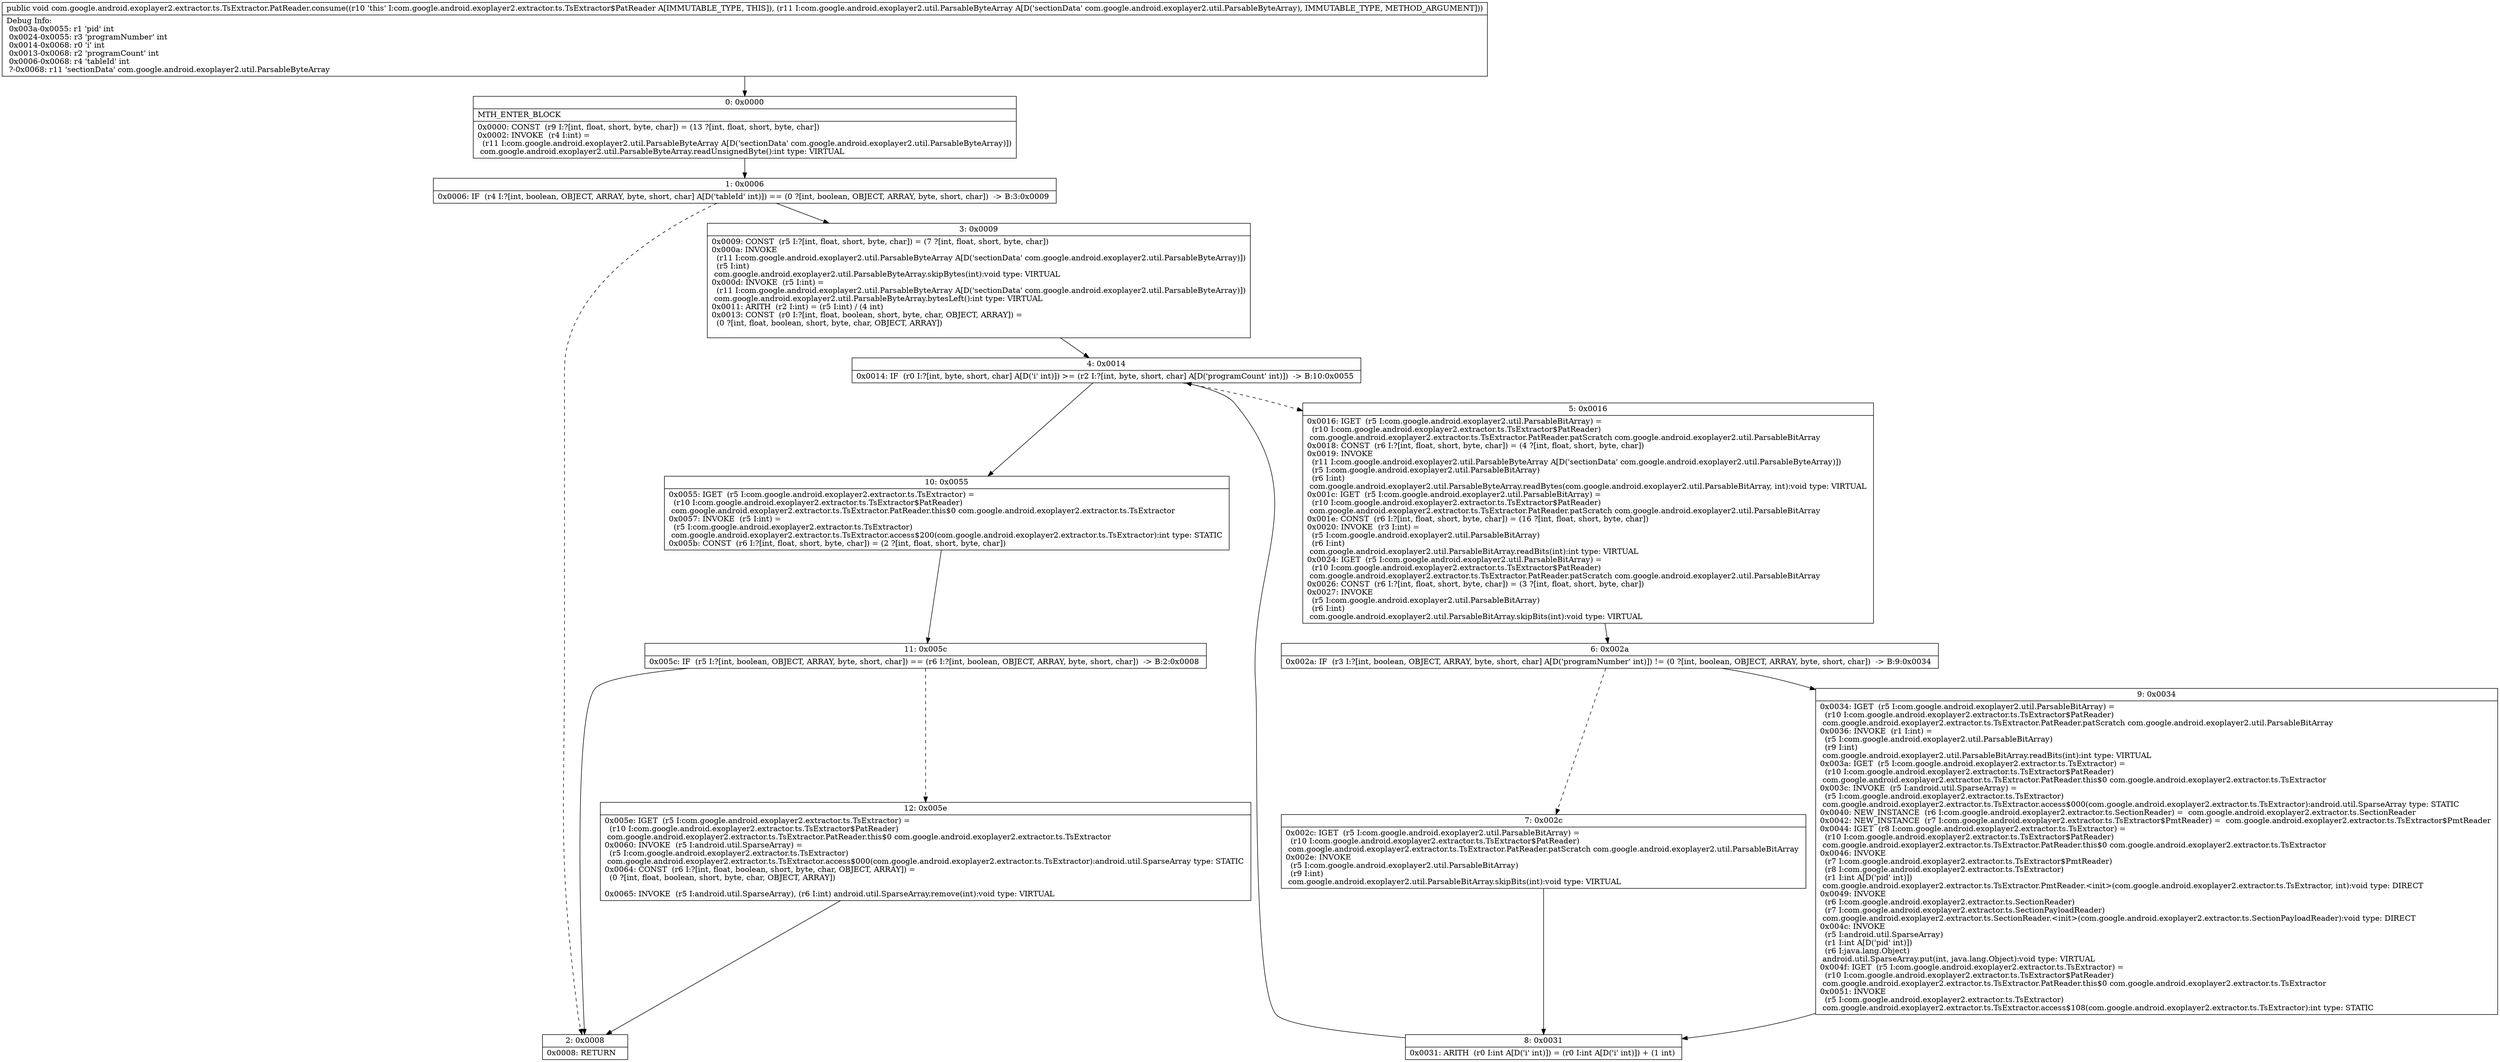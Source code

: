 digraph "CFG forcom.google.android.exoplayer2.extractor.ts.TsExtractor.PatReader.consume(Lcom\/google\/android\/exoplayer2\/util\/ParsableByteArray;)V" {
Node_0 [shape=record,label="{0\:\ 0x0000|MTH_ENTER_BLOCK\l|0x0000: CONST  (r9 I:?[int, float, short, byte, char]) = (13 ?[int, float, short, byte, char]) \l0x0002: INVOKE  (r4 I:int) = \l  (r11 I:com.google.android.exoplayer2.util.ParsableByteArray A[D('sectionData' com.google.android.exoplayer2.util.ParsableByteArray)])\l com.google.android.exoplayer2.util.ParsableByteArray.readUnsignedByte():int type: VIRTUAL \l}"];
Node_1 [shape=record,label="{1\:\ 0x0006|0x0006: IF  (r4 I:?[int, boolean, OBJECT, ARRAY, byte, short, char] A[D('tableId' int)]) == (0 ?[int, boolean, OBJECT, ARRAY, byte, short, char])  \-\> B:3:0x0009 \l}"];
Node_2 [shape=record,label="{2\:\ 0x0008|0x0008: RETURN   \l}"];
Node_3 [shape=record,label="{3\:\ 0x0009|0x0009: CONST  (r5 I:?[int, float, short, byte, char]) = (7 ?[int, float, short, byte, char]) \l0x000a: INVOKE  \l  (r11 I:com.google.android.exoplayer2.util.ParsableByteArray A[D('sectionData' com.google.android.exoplayer2.util.ParsableByteArray)])\l  (r5 I:int)\l com.google.android.exoplayer2.util.ParsableByteArray.skipBytes(int):void type: VIRTUAL \l0x000d: INVOKE  (r5 I:int) = \l  (r11 I:com.google.android.exoplayer2.util.ParsableByteArray A[D('sectionData' com.google.android.exoplayer2.util.ParsableByteArray)])\l com.google.android.exoplayer2.util.ParsableByteArray.bytesLeft():int type: VIRTUAL \l0x0011: ARITH  (r2 I:int) = (r5 I:int) \/ (4 int) \l0x0013: CONST  (r0 I:?[int, float, boolean, short, byte, char, OBJECT, ARRAY]) = \l  (0 ?[int, float, boolean, short, byte, char, OBJECT, ARRAY])\l \l}"];
Node_4 [shape=record,label="{4\:\ 0x0014|0x0014: IF  (r0 I:?[int, byte, short, char] A[D('i' int)]) \>= (r2 I:?[int, byte, short, char] A[D('programCount' int)])  \-\> B:10:0x0055 \l}"];
Node_5 [shape=record,label="{5\:\ 0x0016|0x0016: IGET  (r5 I:com.google.android.exoplayer2.util.ParsableBitArray) = \l  (r10 I:com.google.android.exoplayer2.extractor.ts.TsExtractor$PatReader)\l com.google.android.exoplayer2.extractor.ts.TsExtractor.PatReader.patScratch com.google.android.exoplayer2.util.ParsableBitArray \l0x0018: CONST  (r6 I:?[int, float, short, byte, char]) = (4 ?[int, float, short, byte, char]) \l0x0019: INVOKE  \l  (r11 I:com.google.android.exoplayer2.util.ParsableByteArray A[D('sectionData' com.google.android.exoplayer2.util.ParsableByteArray)])\l  (r5 I:com.google.android.exoplayer2.util.ParsableBitArray)\l  (r6 I:int)\l com.google.android.exoplayer2.util.ParsableByteArray.readBytes(com.google.android.exoplayer2.util.ParsableBitArray, int):void type: VIRTUAL \l0x001c: IGET  (r5 I:com.google.android.exoplayer2.util.ParsableBitArray) = \l  (r10 I:com.google.android.exoplayer2.extractor.ts.TsExtractor$PatReader)\l com.google.android.exoplayer2.extractor.ts.TsExtractor.PatReader.patScratch com.google.android.exoplayer2.util.ParsableBitArray \l0x001e: CONST  (r6 I:?[int, float, short, byte, char]) = (16 ?[int, float, short, byte, char]) \l0x0020: INVOKE  (r3 I:int) = \l  (r5 I:com.google.android.exoplayer2.util.ParsableBitArray)\l  (r6 I:int)\l com.google.android.exoplayer2.util.ParsableBitArray.readBits(int):int type: VIRTUAL \l0x0024: IGET  (r5 I:com.google.android.exoplayer2.util.ParsableBitArray) = \l  (r10 I:com.google.android.exoplayer2.extractor.ts.TsExtractor$PatReader)\l com.google.android.exoplayer2.extractor.ts.TsExtractor.PatReader.patScratch com.google.android.exoplayer2.util.ParsableBitArray \l0x0026: CONST  (r6 I:?[int, float, short, byte, char]) = (3 ?[int, float, short, byte, char]) \l0x0027: INVOKE  \l  (r5 I:com.google.android.exoplayer2.util.ParsableBitArray)\l  (r6 I:int)\l com.google.android.exoplayer2.util.ParsableBitArray.skipBits(int):void type: VIRTUAL \l}"];
Node_6 [shape=record,label="{6\:\ 0x002a|0x002a: IF  (r3 I:?[int, boolean, OBJECT, ARRAY, byte, short, char] A[D('programNumber' int)]) != (0 ?[int, boolean, OBJECT, ARRAY, byte, short, char])  \-\> B:9:0x0034 \l}"];
Node_7 [shape=record,label="{7\:\ 0x002c|0x002c: IGET  (r5 I:com.google.android.exoplayer2.util.ParsableBitArray) = \l  (r10 I:com.google.android.exoplayer2.extractor.ts.TsExtractor$PatReader)\l com.google.android.exoplayer2.extractor.ts.TsExtractor.PatReader.patScratch com.google.android.exoplayer2.util.ParsableBitArray \l0x002e: INVOKE  \l  (r5 I:com.google.android.exoplayer2.util.ParsableBitArray)\l  (r9 I:int)\l com.google.android.exoplayer2.util.ParsableBitArray.skipBits(int):void type: VIRTUAL \l}"];
Node_8 [shape=record,label="{8\:\ 0x0031|0x0031: ARITH  (r0 I:int A[D('i' int)]) = (r0 I:int A[D('i' int)]) + (1 int) \l}"];
Node_9 [shape=record,label="{9\:\ 0x0034|0x0034: IGET  (r5 I:com.google.android.exoplayer2.util.ParsableBitArray) = \l  (r10 I:com.google.android.exoplayer2.extractor.ts.TsExtractor$PatReader)\l com.google.android.exoplayer2.extractor.ts.TsExtractor.PatReader.patScratch com.google.android.exoplayer2.util.ParsableBitArray \l0x0036: INVOKE  (r1 I:int) = \l  (r5 I:com.google.android.exoplayer2.util.ParsableBitArray)\l  (r9 I:int)\l com.google.android.exoplayer2.util.ParsableBitArray.readBits(int):int type: VIRTUAL \l0x003a: IGET  (r5 I:com.google.android.exoplayer2.extractor.ts.TsExtractor) = \l  (r10 I:com.google.android.exoplayer2.extractor.ts.TsExtractor$PatReader)\l com.google.android.exoplayer2.extractor.ts.TsExtractor.PatReader.this$0 com.google.android.exoplayer2.extractor.ts.TsExtractor \l0x003c: INVOKE  (r5 I:android.util.SparseArray) = \l  (r5 I:com.google.android.exoplayer2.extractor.ts.TsExtractor)\l com.google.android.exoplayer2.extractor.ts.TsExtractor.access$000(com.google.android.exoplayer2.extractor.ts.TsExtractor):android.util.SparseArray type: STATIC \l0x0040: NEW_INSTANCE  (r6 I:com.google.android.exoplayer2.extractor.ts.SectionReader) =  com.google.android.exoplayer2.extractor.ts.SectionReader \l0x0042: NEW_INSTANCE  (r7 I:com.google.android.exoplayer2.extractor.ts.TsExtractor$PmtReader) =  com.google.android.exoplayer2.extractor.ts.TsExtractor$PmtReader \l0x0044: IGET  (r8 I:com.google.android.exoplayer2.extractor.ts.TsExtractor) = \l  (r10 I:com.google.android.exoplayer2.extractor.ts.TsExtractor$PatReader)\l com.google.android.exoplayer2.extractor.ts.TsExtractor.PatReader.this$0 com.google.android.exoplayer2.extractor.ts.TsExtractor \l0x0046: INVOKE  \l  (r7 I:com.google.android.exoplayer2.extractor.ts.TsExtractor$PmtReader)\l  (r8 I:com.google.android.exoplayer2.extractor.ts.TsExtractor)\l  (r1 I:int A[D('pid' int)])\l com.google.android.exoplayer2.extractor.ts.TsExtractor.PmtReader.\<init\>(com.google.android.exoplayer2.extractor.ts.TsExtractor, int):void type: DIRECT \l0x0049: INVOKE  \l  (r6 I:com.google.android.exoplayer2.extractor.ts.SectionReader)\l  (r7 I:com.google.android.exoplayer2.extractor.ts.SectionPayloadReader)\l com.google.android.exoplayer2.extractor.ts.SectionReader.\<init\>(com.google.android.exoplayer2.extractor.ts.SectionPayloadReader):void type: DIRECT \l0x004c: INVOKE  \l  (r5 I:android.util.SparseArray)\l  (r1 I:int A[D('pid' int)])\l  (r6 I:java.lang.Object)\l android.util.SparseArray.put(int, java.lang.Object):void type: VIRTUAL \l0x004f: IGET  (r5 I:com.google.android.exoplayer2.extractor.ts.TsExtractor) = \l  (r10 I:com.google.android.exoplayer2.extractor.ts.TsExtractor$PatReader)\l com.google.android.exoplayer2.extractor.ts.TsExtractor.PatReader.this$0 com.google.android.exoplayer2.extractor.ts.TsExtractor \l0x0051: INVOKE  \l  (r5 I:com.google.android.exoplayer2.extractor.ts.TsExtractor)\l com.google.android.exoplayer2.extractor.ts.TsExtractor.access$108(com.google.android.exoplayer2.extractor.ts.TsExtractor):int type: STATIC \l}"];
Node_10 [shape=record,label="{10\:\ 0x0055|0x0055: IGET  (r5 I:com.google.android.exoplayer2.extractor.ts.TsExtractor) = \l  (r10 I:com.google.android.exoplayer2.extractor.ts.TsExtractor$PatReader)\l com.google.android.exoplayer2.extractor.ts.TsExtractor.PatReader.this$0 com.google.android.exoplayer2.extractor.ts.TsExtractor \l0x0057: INVOKE  (r5 I:int) = \l  (r5 I:com.google.android.exoplayer2.extractor.ts.TsExtractor)\l com.google.android.exoplayer2.extractor.ts.TsExtractor.access$200(com.google.android.exoplayer2.extractor.ts.TsExtractor):int type: STATIC \l0x005b: CONST  (r6 I:?[int, float, short, byte, char]) = (2 ?[int, float, short, byte, char]) \l}"];
Node_11 [shape=record,label="{11\:\ 0x005c|0x005c: IF  (r5 I:?[int, boolean, OBJECT, ARRAY, byte, short, char]) == (r6 I:?[int, boolean, OBJECT, ARRAY, byte, short, char])  \-\> B:2:0x0008 \l}"];
Node_12 [shape=record,label="{12\:\ 0x005e|0x005e: IGET  (r5 I:com.google.android.exoplayer2.extractor.ts.TsExtractor) = \l  (r10 I:com.google.android.exoplayer2.extractor.ts.TsExtractor$PatReader)\l com.google.android.exoplayer2.extractor.ts.TsExtractor.PatReader.this$0 com.google.android.exoplayer2.extractor.ts.TsExtractor \l0x0060: INVOKE  (r5 I:android.util.SparseArray) = \l  (r5 I:com.google.android.exoplayer2.extractor.ts.TsExtractor)\l com.google.android.exoplayer2.extractor.ts.TsExtractor.access$000(com.google.android.exoplayer2.extractor.ts.TsExtractor):android.util.SparseArray type: STATIC \l0x0064: CONST  (r6 I:?[int, float, boolean, short, byte, char, OBJECT, ARRAY]) = \l  (0 ?[int, float, boolean, short, byte, char, OBJECT, ARRAY])\l \l0x0065: INVOKE  (r5 I:android.util.SparseArray), (r6 I:int) android.util.SparseArray.remove(int):void type: VIRTUAL \l}"];
MethodNode[shape=record,label="{public void com.google.android.exoplayer2.extractor.ts.TsExtractor.PatReader.consume((r10 'this' I:com.google.android.exoplayer2.extractor.ts.TsExtractor$PatReader A[IMMUTABLE_TYPE, THIS]), (r11 I:com.google.android.exoplayer2.util.ParsableByteArray A[D('sectionData' com.google.android.exoplayer2.util.ParsableByteArray), IMMUTABLE_TYPE, METHOD_ARGUMENT]))  | Debug Info:\l  0x003a\-0x0055: r1 'pid' int\l  0x0024\-0x0055: r3 'programNumber' int\l  0x0014\-0x0068: r0 'i' int\l  0x0013\-0x0068: r2 'programCount' int\l  0x0006\-0x0068: r4 'tableId' int\l  ?\-0x0068: r11 'sectionData' com.google.android.exoplayer2.util.ParsableByteArray\l}"];
MethodNode -> Node_0;
Node_0 -> Node_1;
Node_1 -> Node_2[style=dashed];
Node_1 -> Node_3;
Node_3 -> Node_4;
Node_4 -> Node_5[style=dashed];
Node_4 -> Node_10;
Node_5 -> Node_6;
Node_6 -> Node_7[style=dashed];
Node_6 -> Node_9;
Node_7 -> Node_8;
Node_8 -> Node_4;
Node_9 -> Node_8;
Node_10 -> Node_11;
Node_11 -> Node_2;
Node_11 -> Node_12[style=dashed];
Node_12 -> Node_2;
}

